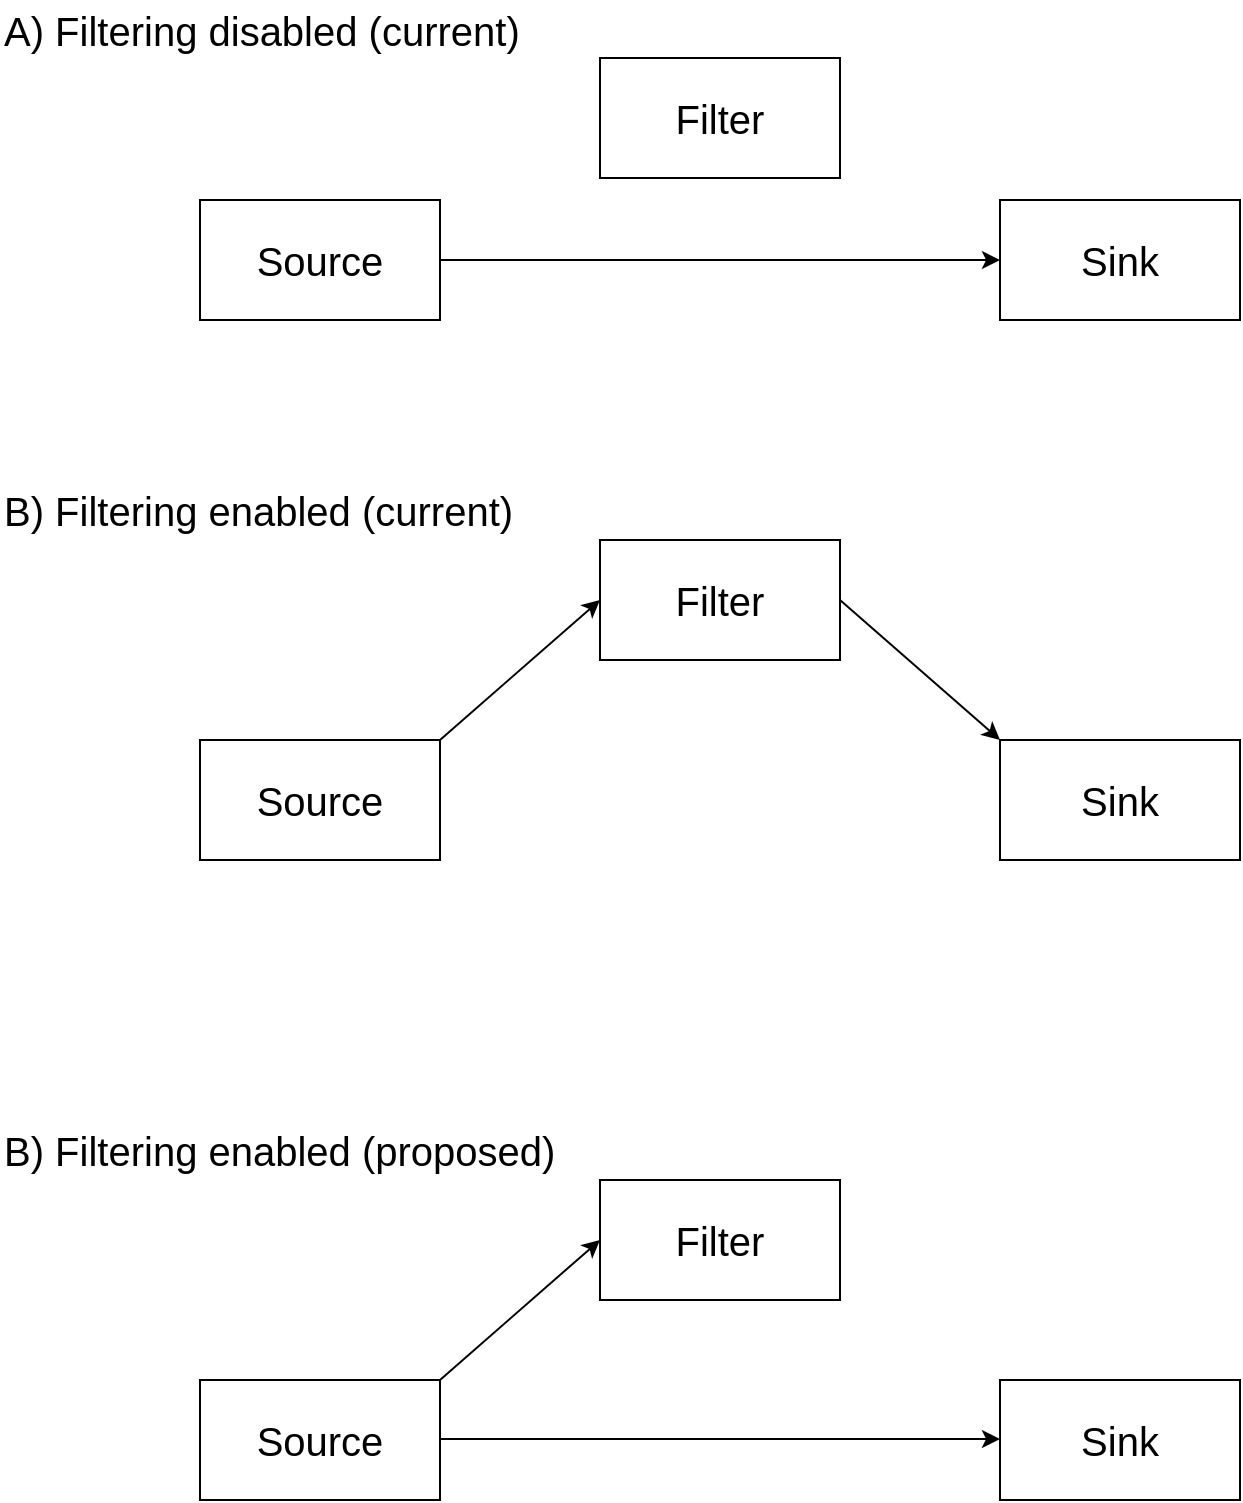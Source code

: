 <mxfile version="22.0.7" type="github">
  <diagram name="Page-1" id="xWtYSua5JHVDzu-Og3l3">
    <mxGraphModel dx="2954" dy="1157" grid="1" gridSize="10" guides="1" tooltips="1" connect="1" arrows="1" fold="1" page="1" pageScale="1" pageWidth="850" pageHeight="1100" math="0" shadow="0">
      <root>
        <mxCell id="0" />
        <mxCell id="1" parent="0" />
        <mxCell id="jGDiw1tbnWFVb2rZ9ROT-2" value="Source" style="rounded=0;whiteSpace=wrap;html=1;fontSize=20;" parent="1" vertex="1">
          <mxGeometry x="180" y="120" width="120" height="60" as="geometry" />
        </mxCell>
        <mxCell id="jGDiw1tbnWFVb2rZ9ROT-4" value="Sink" style="rounded=0;whiteSpace=wrap;html=1;fontSize=20;" parent="1" vertex="1">
          <mxGeometry x="580" y="120" width="120" height="60" as="geometry" />
        </mxCell>
        <mxCell id="jGDiw1tbnWFVb2rZ9ROT-5" value="Source" style="rounded=0;whiteSpace=wrap;html=1;fontSize=20;" parent="1" vertex="1">
          <mxGeometry x="180" y="390" width="120" height="60" as="geometry" />
        </mxCell>
        <mxCell id="jGDiw1tbnWFVb2rZ9ROT-6" value="Filter" style="rounded=0;whiteSpace=wrap;html=1;fontSize=20;" parent="1" vertex="1">
          <mxGeometry x="380" y="290" width="120" height="60" as="geometry" />
        </mxCell>
        <mxCell id="jGDiw1tbnWFVb2rZ9ROT-7" value="Sink" style="rounded=0;whiteSpace=wrap;html=1;fontSize=20;" parent="1" vertex="1">
          <mxGeometry x="580" y="390" width="120" height="60" as="geometry" />
        </mxCell>
        <mxCell id="jGDiw1tbnWFVb2rZ9ROT-8" value="" style="endArrow=classic;html=1;rounded=0;exitX=1;exitY=0.5;exitDx=0;exitDy=0;entryX=0;entryY=0.5;entryDx=0;entryDy=0;fontSize=20;" parent="1" source="jGDiw1tbnWFVb2rZ9ROT-2" target="jGDiw1tbnWFVb2rZ9ROT-4" edge="1">
          <mxGeometry width="50" height="50" relative="1" as="geometry">
            <mxPoint x="420" y="180" as="sourcePoint" />
            <mxPoint x="470" y="130" as="targetPoint" />
          </mxGeometry>
        </mxCell>
        <mxCell id="jGDiw1tbnWFVb2rZ9ROT-9" value="" style="endArrow=classic;html=1;rounded=0;exitX=1;exitY=0;exitDx=0;exitDy=0;entryX=0;entryY=0.5;entryDx=0;entryDy=0;fontSize=20;" parent="1" source="jGDiw1tbnWFVb2rZ9ROT-5" target="jGDiw1tbnWFVb2rZ9ROT-6" edge="1">
          <mxGeometry width="50" height="50" relative="1" as="geometry">
            <mxPoint x="410" y="160" as="sourcePoint" />
            <mxPoint x="460" y="110" as="targetPoint" />
          </mxGeometry>
        </mxCell>
        <mxCell id="jGDiw1tbnWFVb2rZ9ROT-10" value="" style="endArrow=classic;html=1;rounded=0;entryX=0;entryY=0;entryDx=0;entryDy=0;exitX=1;exitY=0.5;exitDx=0;exitDy=0;fontSize=20;" parent="1" source="jGDiw1tbnWFVb2rZ9ROT-6" target="jGDiw1tbnWFVb2rZ9ROT-7" edge="1">
          <mxGeometry width="50" height="50" relative="1" as="geometry">
            <mxPoint x="410" y="160" as="sourcePoint" />
            <mxPoint x="460" y="110" as="targetPoint" />
          </mxGeometry>
        </mxCell>
        <mxCell id="jGDiw1tbnWFVb2rZ9ROT-11" value="A) Filtering disabled (current)" style="text;html=1;strokeColor=none;fillColor=none;align=left;verticalAlign=middle;whiteSpace=wrap;rounded=0;fontSize=20;" parent="1" vertex="1">
          <mxGeometry x="80" y="20" width="260" height="30" as="geometry" />
        </mxCell>
        <mxCell id="jGDiw1tbnWFVb2rZ9ROT-12" value="B) Filtering enabled (current)" style="text;html=1;strokeColor=none;fillColor=none;align=left;verticalAlign=middle;whiteSpace=wrap;rounded=0;fontSize=20;" parent="1" vertex="1">
          <mxGeometry x="80" y="260" width="260" height="30" as="geometry" />
        </mxCell>
        <mxCell id="NaMynCMVxRNzaTfrFiRl-1" value="Filter" style="rounded=0;whiteSpace=wrap;html=1;fontSize=20;" vertex="1" parent="1">
          <mxGeometry x="380" y="49" width="120" height="60" as="geometry" />
        </mxCell>
        <mxCell id="NaMynCMVxRNzaTfrFiRl-2" value="Source" style="rounded=0;whiteSpace=wrap;html=1;fontSize=20;" vertex="1" parent="1">
          <mxGeometry x="180" y="710" width="120" height="60" as="geometry" />
        </mxCell>
        <mxCell id="NaMynCMVxRNzaTfrFiRl-3" value="Filter" style="rounded=0;whiteSpace=wrap;html=1;fontSize=20;" vertex="1" parent="1">
          <mxGeometry x="380" y="610" width="120" height="60" as="geometry" />
        </mxCell>
        <mxCell id="NaMynCMVxRNzaTfrFiRl-4" value="Sink" style="rounded=0;whiteSpace=wrap;html=1;fontSize=20;" vertex="1" parent="1">
          <mxGeometry x="580" y="710" width="120" height="60" as="geometry" />
        </mxCell>
        <mxCell id="NaMynCMVxRNzaTfrFiRl-5" value="" style="endArrow=classic;html=1;rounded=0;exitX=1;exitY=0;exitDx=0;exitDy=0;entryX=0;entryY=0.5;entryDx=0;entryDy=0;fontSize=20;" edge="1" source="NaMynCMVxRNzaTfrFiRl-2" target="NaMynCMVxRNzaTfrFiRl-3" parent="1">
          <mxGeometry width="50" height="50" relative="1" as="geometry">
            <mxPoint x="410" y="480" as="sourcePoint" />
            <mxPoint x="460" y="430" as="targetPoint" />
          </mxGeometry>
        </mxCell>
        <mxCell id="NaMynCMVxRNzaTfrFiRl-7" value="B) Filtering enabled (proposed)" style="text;html=1;strokeColor=none;fillColor=none;align=left;verticalAlign=middle;whiteSpace=wrap;rounded=0;fontSize=20;" vertex="1" parent="1">
          <mxGeometry x="80" y="580" width="290" height="30" as="geometry" />
        </mxCell>
        <mxCell id="NaMynCMVxRNzaTfrFiRl-8" value="" style="endArrow=classic;html=1;rounded=0;exitX=1;exitY=0.5;exitDx=0;exitDy=0;entryX=0;entryY=0.5;entryDx=0;entryDy=0;fontSize=20;" edge="1" parent="1">
          <mxGeometry width="50" height="50" relative="1" as="geometry">
            <mxPoint x="300" y="739.5" as="sourcePoint" />
            <mxPoint x="580" y="739.5" as="targetPoint" />
          </mxGeometry>
        </mxCell>
      </root>
    </mxGraphModel>
  </diagram>
</mxfile>
